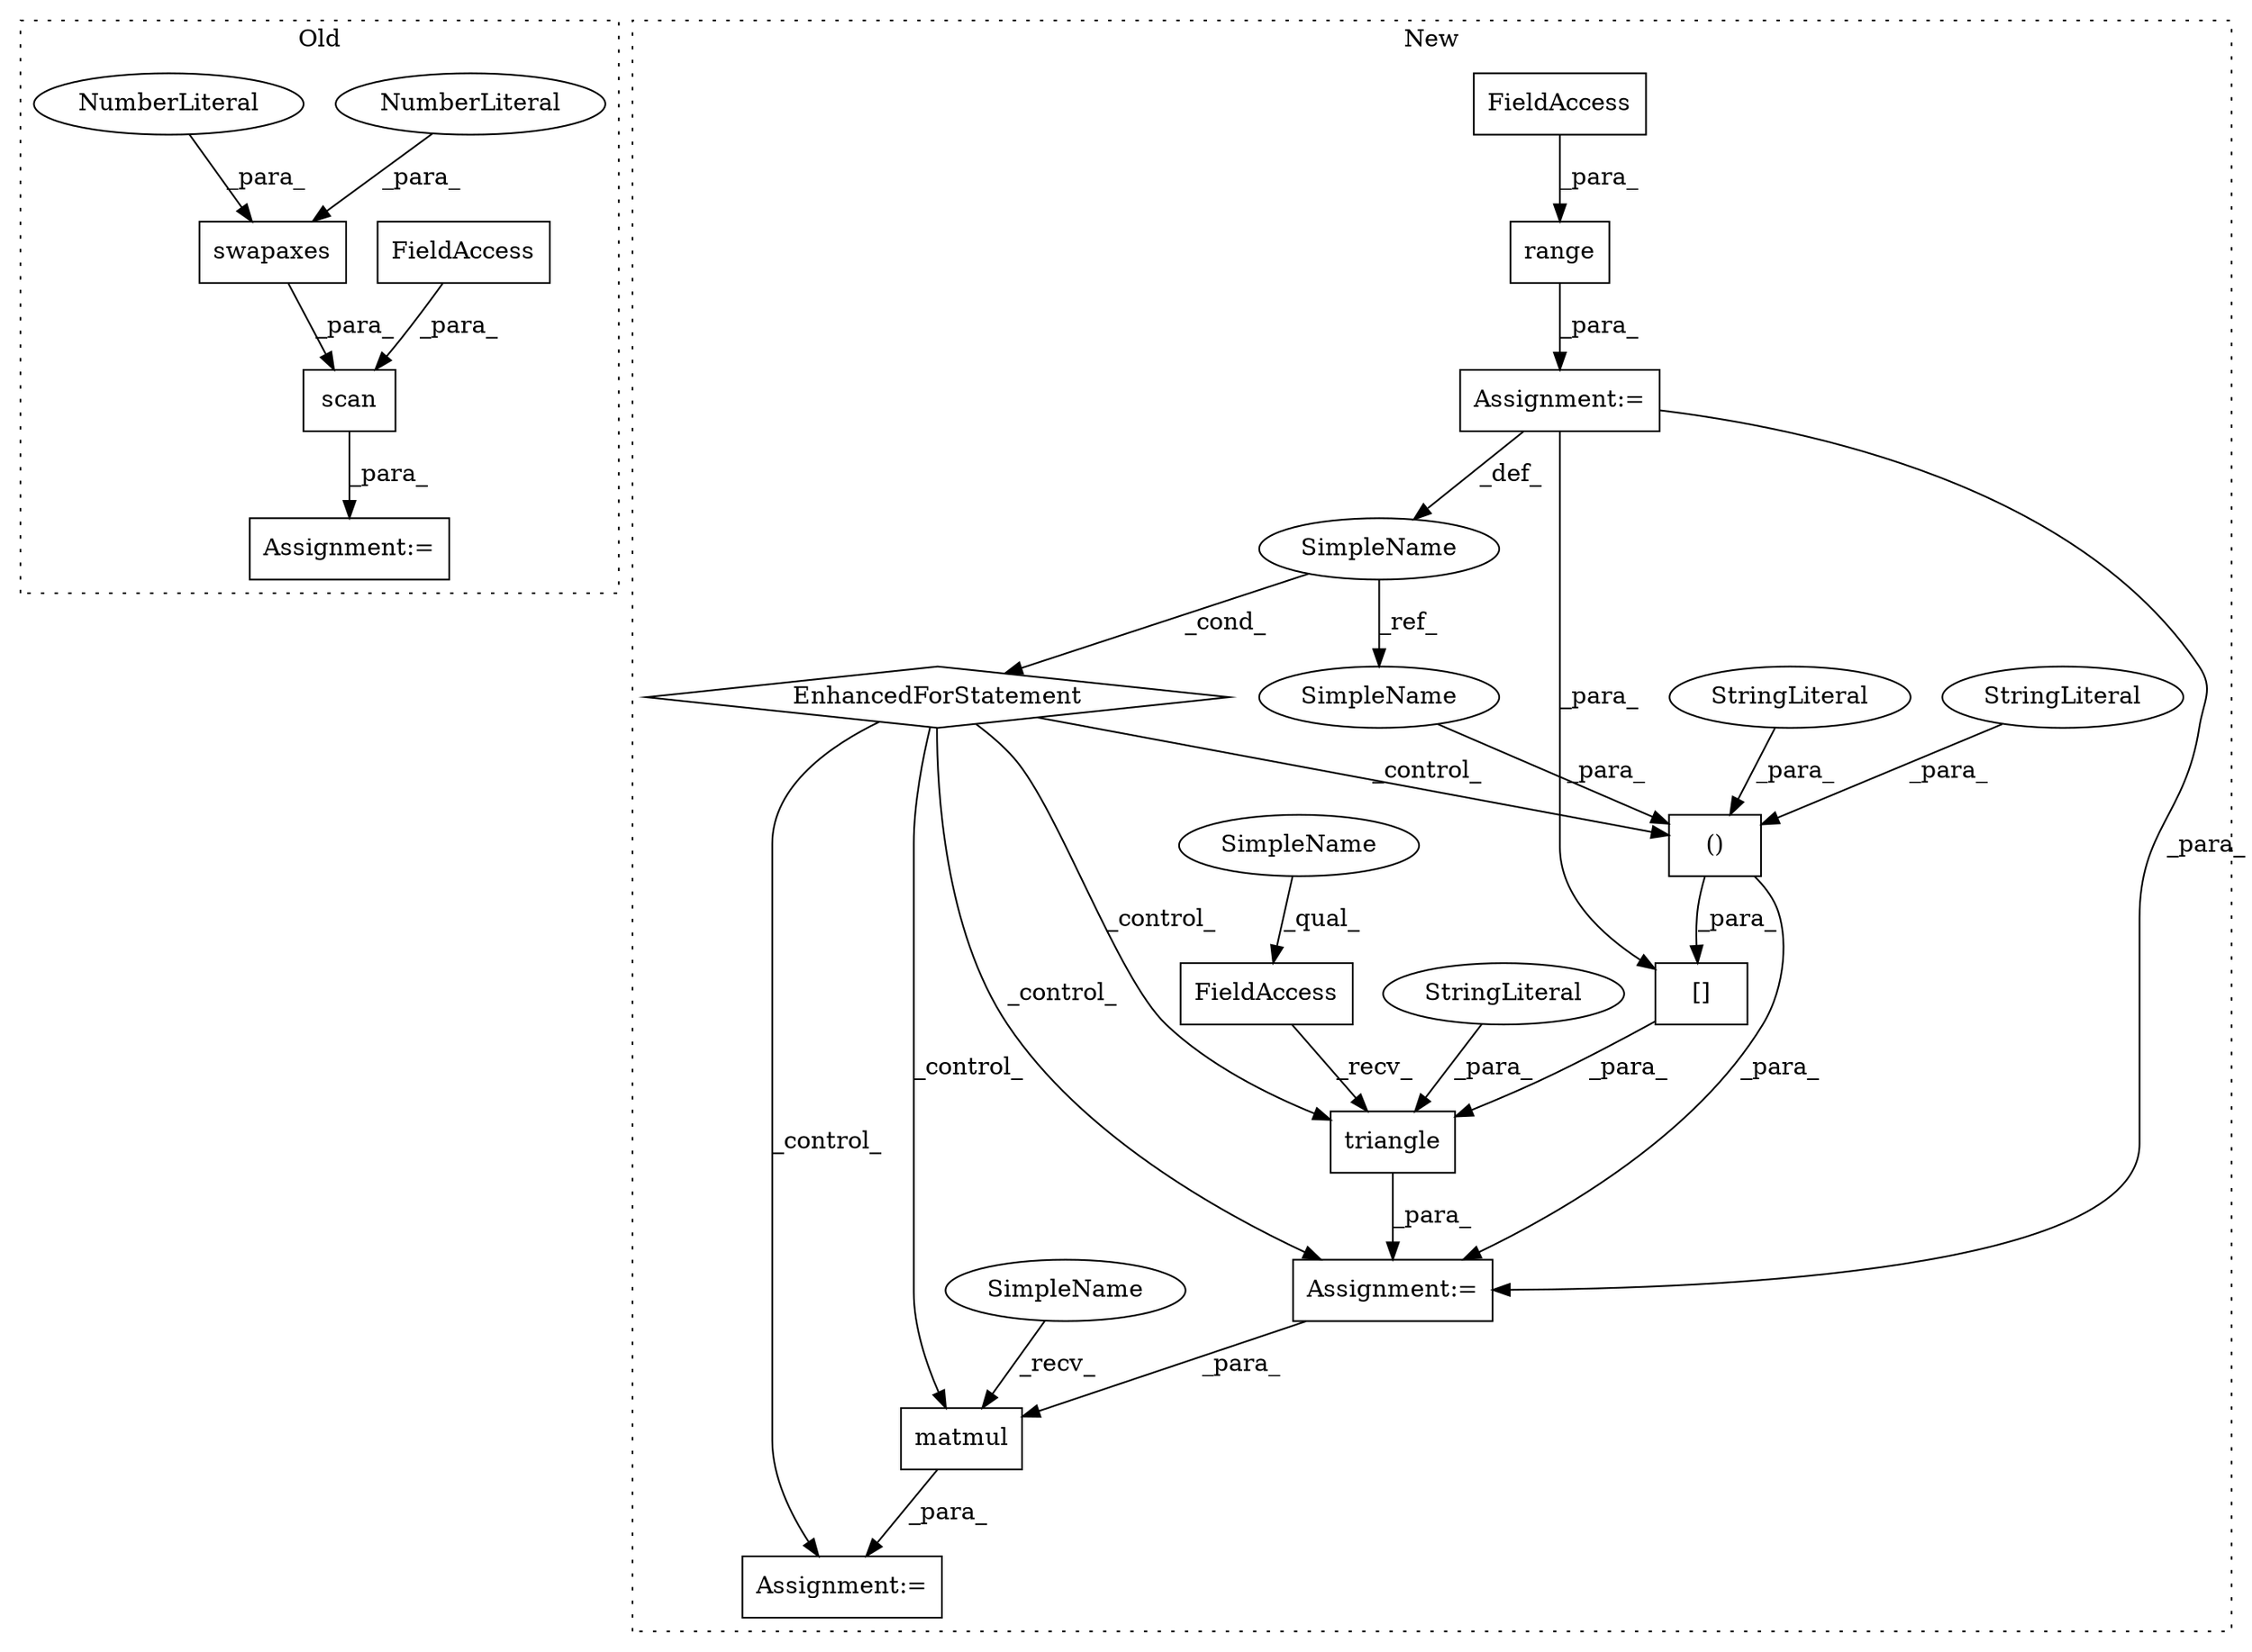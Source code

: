 digraph G {
subgraph cluster0 {
1 [label="scan" a="32" s="1989,2016" l="5,1" shape="box"];
2 [label="FieldAccess" a="22" s="1994" l="1" shape="box"];
3 [label="Assignment:=" a="7" s="1980" l="2" shape="box"];
4 [label="swapaxes" a="32" s="2003,2015" l="9,1" shape="box"];
5 [label="NumberLiteral" a="34" s="2012" l="1" shape="ellipse"];
6 [label="NumberLiteral" a="34" s="2014" l="1" shape="ellipse"];
label = "Old";
style="dotted";
}
subgraph cluster1 {
7 [label="FieldAccess" a="22" s="1837" l="19" shape="box"];
8 [label="triangle" a="32" s="1857,1951" l="9,1" shape="box"];
9 [label="()" a="106" s="1882" l="59" shape="box"];
10 [label="[]" a="2" s="1866,1941" l="16,2" shape="box"];
11 [label="EnhancedForStatement" a="70" s="1740,1823" l="57,2" shape="diamond"];
12 [label="range" a="32" s="1805,1822" l="6,1" shape="box"];
13 [label="SimpleName" a="42" s="1801" l="1" shape="ellipse"];
14 [label="StringLiteral" a="45" s="1944" l="7" shape="ellipse"];
15 [label="StringLiteral" a="45" s="1896" l="16" shape="ellipse"];
16 [label="StringLiteral" a="45" s="1925" l="16" shape="ellipse"];
17 [label="FieldAccess" a="22" s="1811" l="11" shape="box"];
18 [label="Assignment:=" a="7" s="1965" l="1" shape="box"];
19 [label="Assignment:=" a="7" s="1836" l="1" shape="box"];
20 [label="Assignment:=" a="7" s="1740,1823" l="57,2" shape="box"];
21 [label="matmul" a="32" s="1977,2009" l="7,1" shape="box"];
22 [label="SimpleName" a="42" s="1837" l="10" shape="ellipse"];
23 [label="SimpleName" a="42" s="1966" l="10" shape="ellipse"];
24 [label="SimpleName" a="42" s="1882" l="1" shape="ellipse"];
label = "New";
style="dotted";
}
1 -> 3 [label="_para_"];
2 -> 1 [label="_para_"];
4 -> 1 [label="_para_"];
5 -> 4 [label="_para_"];
6 -> 4 [label="_para_"];
7 -> 8 [label="_recv_"];
8 -> 19 [label="_para_"];
9 -> 19 [label="_para_"];
9 -> 10 [label="_para_"];
10 -> 8 [label="_para_"];
11 -> 8 [label="_control_"];
11 -> 21 [label="_control_"];
11 -> 18 [label="_control_"];
11 -> 9 [label="_control_"];
11 -> 19 [label="_control_"];
12 -> 20 [label="_para_"];
13 -> 11 [label="_cond_"];
13 -> 24 [label="_ref_"];
14 -> 8 [label="_para_"];
15 -> 9 [label="_para_"];
16 -> 9 [label="_para_"];
17 -> 12 [label="_para_"];
19 -> 21 [label="_para_"];
20 -> 10 [label="_para_"];
20 -> 19 [label="_para_"];
20 -> 13 [label="_def_"];
21 -> 18 [label="_para_"];
22 -> 7 [label="_qual_"];
23 -> 21 [label="_recv_"];
24 -> 9 [label="_para_"];
}